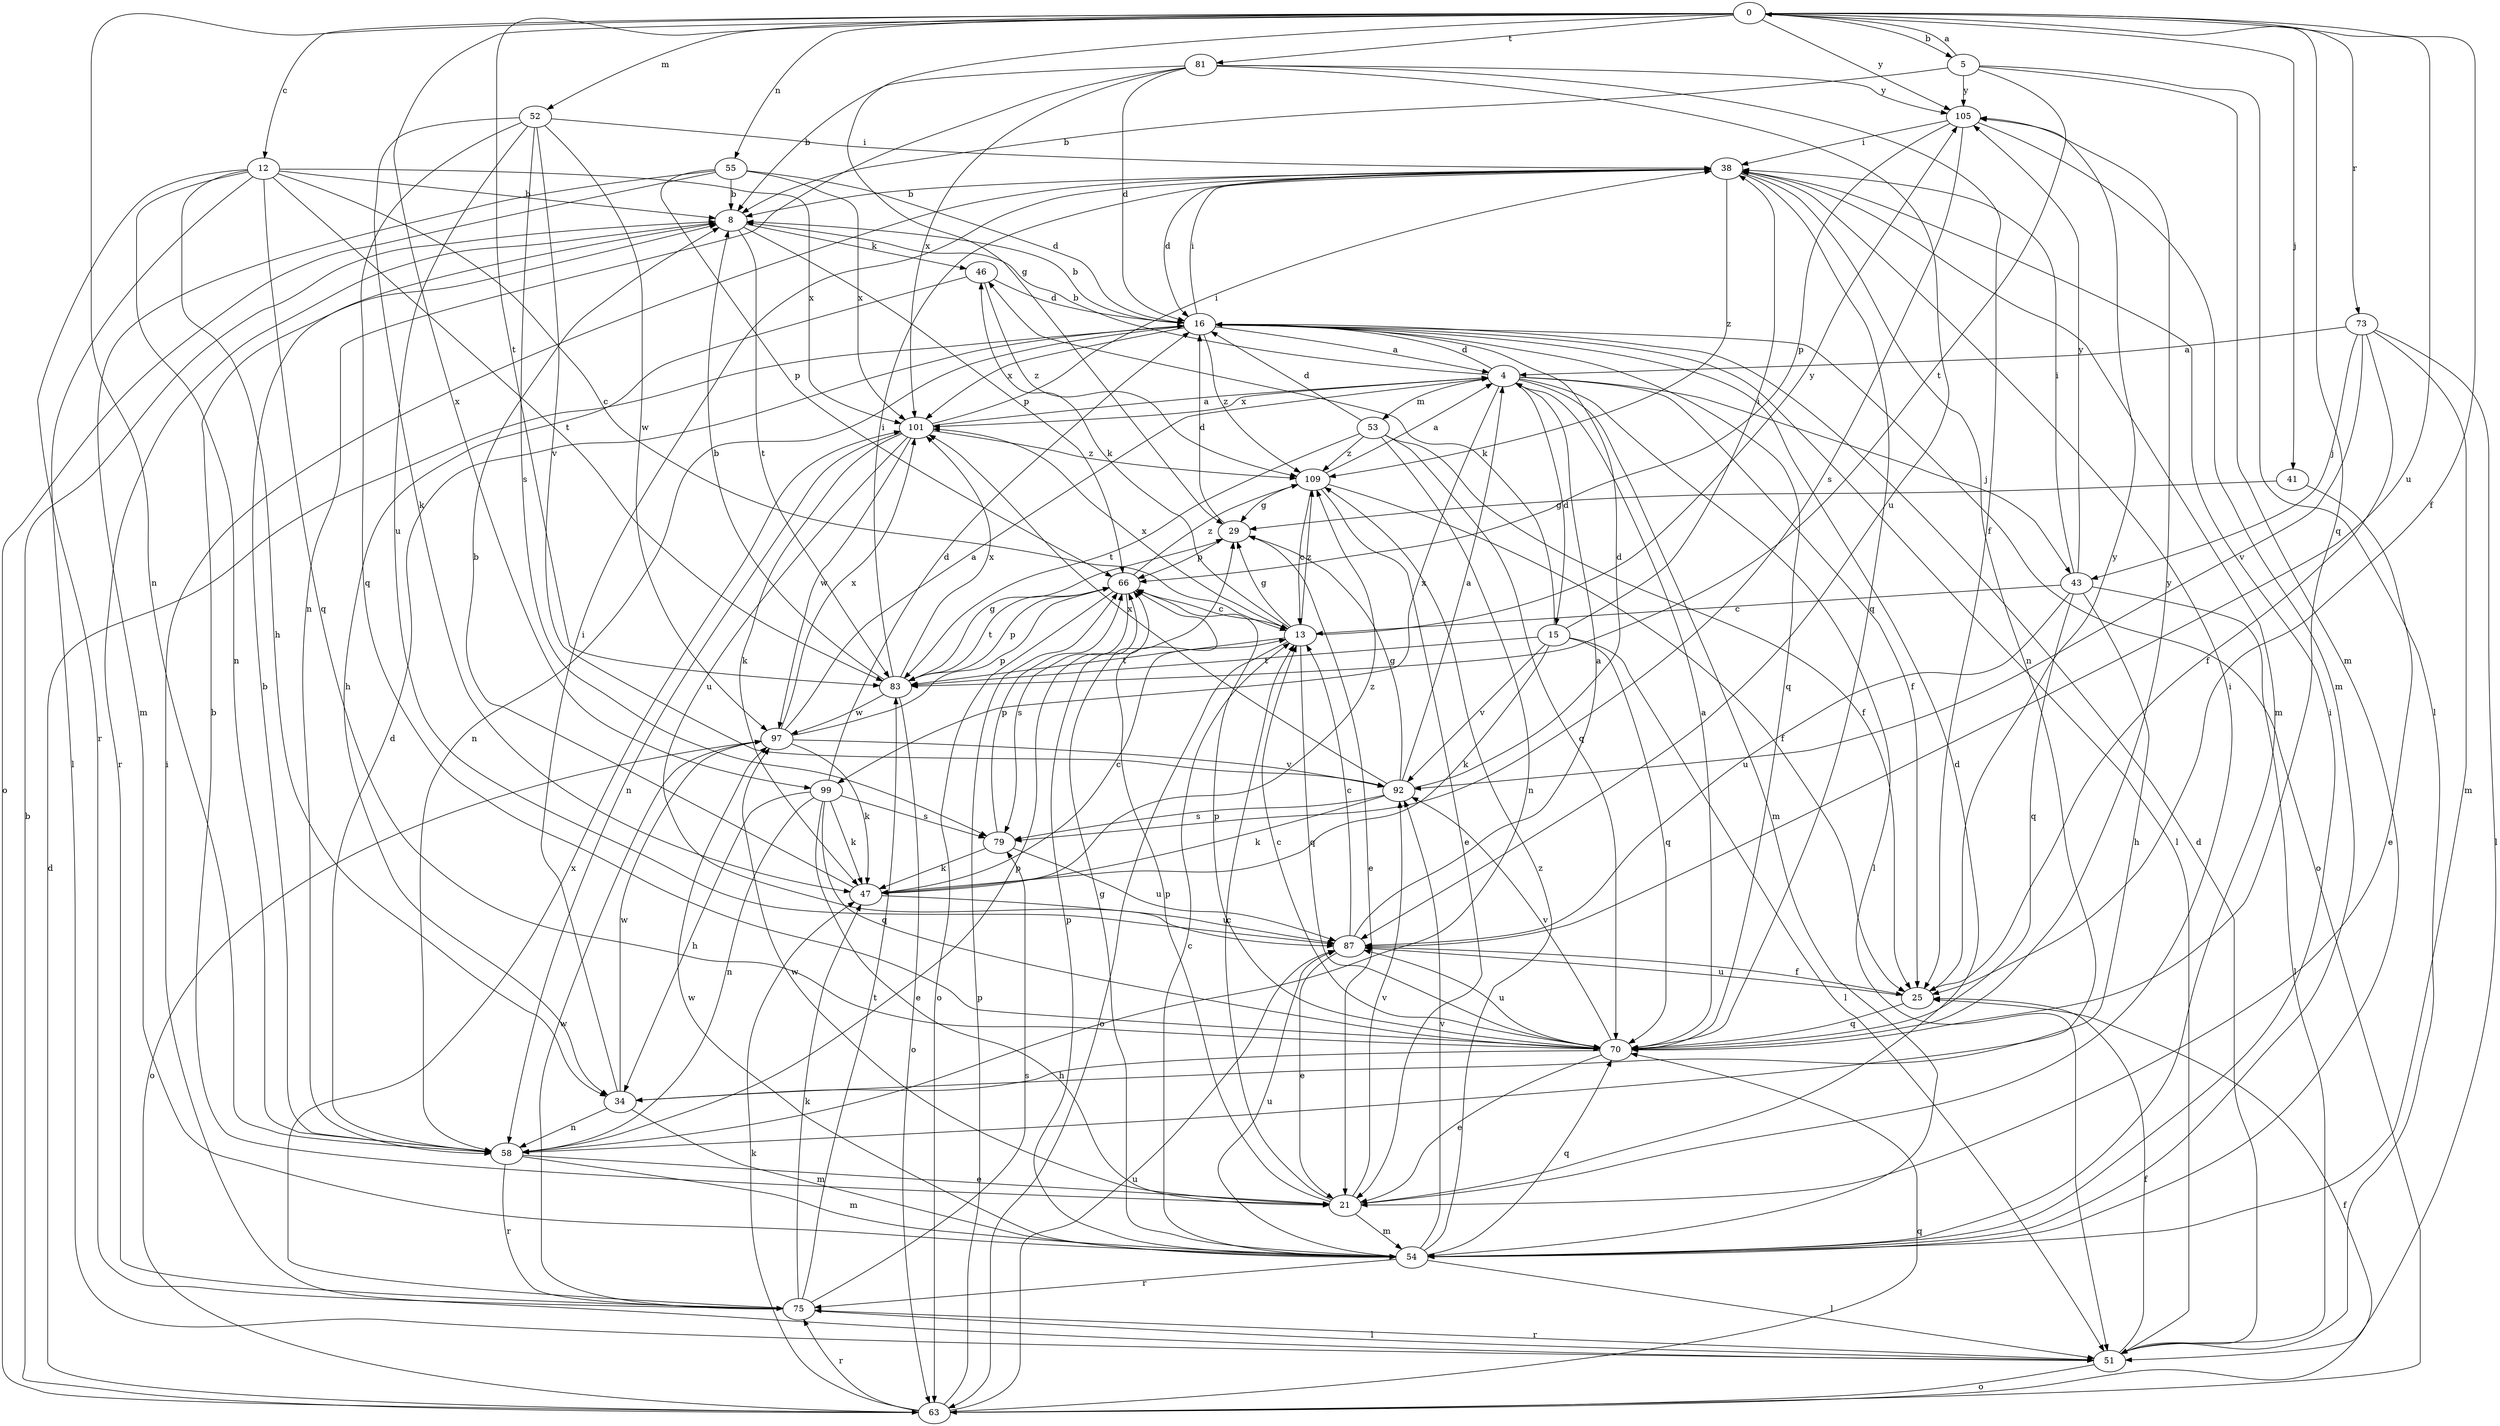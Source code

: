strict digraph  {
0;
4;
5;
8;
12;
13;
15;
16;
21;
25;
29;
34;
38;
41;
43;
46;
47;
51;
52;
53;
54;
55;
58;
63;
66;
70;
73;
75;
79;
81;
83;
87;
92;
97;
99;
101;
105;
109;
0 -> 5  [label=b];
0 -> 12  [label=c];
0 -> 25  [label=f];
0 -> 29  [label=g];
0 -> 41  [label=j];
0 -> 52  [label=m];
0 -> 55  [label=n];
0 -> 58  [label=n];
0 -> 70  [label=q];
0 -> 73  [label=r];
0 -> 81  [label=t];
0 -> 83  [label=t];
0 -> 87  [label=u];
0 -> 99  [label=x];
0 -> 105  [label=y];
4 -> 8  [label=b];
4 -> 15  [label=d];
4 -> 16  [label=d];
4 -> 25  [label=f];
4 -> 43  [label=j];
4 -> 51  [label=l];
4 -> 53  [label=m];
4 -> 54  [label=m];
4 -> 99  [label=x];
4 -> 101  [label=x];
5 -> 0  [label=a];
5 -> 8  [label=b];
5 -> 51  [label=l];
5 -> 54  [label=m];
5 -> 83  [label=t];
5 -> 105  [label=y];
8 -> 46  [label=k];
8 -> 66  [label=p];
8 -> 75  [label=r];
8 -> 83  [label=t];
12 -> 8  [label=b];
12 -> 13  [label=c];
12 -> 34  [label=h];
12 -> 51  [label=l];
12 -> 58  [label=n];
12 -> 70  [label=q];
12 -> 75  [label=r];
12 -> 83  [label=t];
12 -> 101  [label=x];
13 -> 29  [label=g];
13 -> 46  [label=k];
13 -> 63  [label=o];
13 -> 70  [label=q];
13 -> 83  [label=t];
13 -> 101  [label=x];
13 -> 105  [label=y];
13 -> 109  [label=z];
15 -> 38  [label=i];
15 -> 46  [label=k];
15 -> 47  [label=k];
15 -> 51  [label=l];
15 -> 70  [label=q];
15 -> 83  [label=t];
15 -> 92  [label=v];
16 -> 4  [label=a];
16 -> 8  [label=b];
16 -> 38  [label=i];
16 -> 51  [label=l];
16 -> 58  [label=n];
16 -> 63  [label=o];
16 -> 70  [label=q];
16 -> 101  [label=x];
16 -> 109  [label=z];
21 -> 8  [label=b];
21 -> 13  [label=c];
21 -> 16  [label=d];
21 -> 38  [label=i];
21 -> 54  [label=m];
21 -> 66  [label=p];
21 -> 92  [label=v];
21 -> 97  [label=w];
25 -> 70  [label=q];
25 -> 87  [label=u];
25 -> 105  [label=y];
29 -> 16  [label=d];
29 -> 21  [label=e];
29 -> 66  [label=p];
34 -> 38  [label=i];
34 -> 54  [label=m];
34 -> 58  [label=n];
34 -> 97  [label=w];
38 -> 8  [label=b];
38 -> 16  [label=d];
38 -> 54  [label=m];
38 -> 58  [label=n];
38 -> 70  [label=q];
38 -> 109  [label=z];
41 -> 21  [label=e];
41 -> 29  [label=g];
43 -> 13  [label=c];
43 -> 34  [label=h];
43 -> 38  [label=i];
43 -> 51  [label=l];
43 -> 70  [label=q];
43 -> 87  [label=u];
43 -> 105  [label=y];
46 -> 16  [label=d];
46 -> 34  [label=h];
46 -> 109  [label=z];
47 -> 8  [label=b];
47 -> 13  [label=c];
47 -> 87  [label=u];
47 -> 109  [label=z];
51 -> 16  [label=d];
51 -> 25  [label=f];
51 -> 38  [label=i];
51 -> 63  [label=o];
51 -> 75  [label=r];
52 -> 38  [label=i];
52 -> 47  [label=k];
52 -> 70  [label=q];
52 -> 79  [label=s];
52 -> 87  [label=u];
52 -> 92  [label=v];
52 -> 97  [label=w];
53 -> 16  [label=d];
53 -> 25  [label=f];
53 -> 58  [label=n];
53 -> 70  [label=q];
53 -> 83  [label=t];
53 -> 109  [label=z];
54 -> 13  [label=c];
54 -> 29  [label=g];
54 -> 38  [label=i];
54 -> 51  [label=l];
54 -> 66  [label=p];
54 -> 70  [label=q];
54 -> 75  [label=r];
54 -> 87  [label=u];
54 -> 92  [label=v];
54 -> 97  [label=w];
54 -> 109  [label=z];
55 -> 8  [label=b];
55 -> 16  [label=d];
55 -> 54  [label=m];
55 -> 63  [label=o];
55 -> 66  [label=p];
55 -> 101  [label=x];
58 -> 8  [label=b];
58 -> 16  [label=d];
58 -> 21  [label=e];
58 -> 54  [label=m];
58 -> 66  [label=p];
58 -> 75  [label=r];
63 -> 8  [label=b];
63 -> 16  [label=d];
63 -> 25  [label=f];
63 -> 47  [label=k];
63 -> 66  [label=p];
63 -> 70  [label=q];
63 -> 75  [label=r];
63 -> 87  [label=u];
66 -> 13  [label=c];
66 -> 63  [label=o];
66 -> 79  [label=s];
66 -> 83  [label=t];
66 -> 109  [label=z];
70 -> 4  [label=a];
70 -> 13  [label=c];
70 -> 21  [label=e];
70 -> 34  [label=h];
70 -> 66  [label=p];
70 -> 87  [label=u];
70 -> 92  [label=v];
70 -> 105  [label=y];
73 -> 4  [label=a];
73 -> 25  [label=f];
73 -> 43  [label=j];
73 -> 51  [label=l];
73 -> 54  [label=m];
73 -> 92  [label=v];
75 -> 47  [label=k];
75 -> 51  [label=l];
75 -> 79  [label=s];
75 -> 83  [label=t];
75 -> 97  [label=w];
75 -> 101  [label=x];
79 -> 47  [label=k];
79 -> 66  [label=p];
79 -> 87  [label=u];
81 -> 8  [label=b];
81 -> 16  [label=d];
81 -> 25  [label=f];
81 -> 58  [label=n];
81 -> 87  [label=u];
81 -> 101  [label=x];
81 -> 105  [label=y];
83 -> 8  [label=b];
83 -> 29  [label=g];
83 -> 38  [label=i];
83 -> 63  [label=o];
83 -> 66  [label=p];
83 -> 97  [label=w];
83 -> 101  [label=x];
87 -> 4  [label=a];
87 -> 13  [label=c];
87 -> 21  [label=e];
87 -> 25  [label=f];
92 -> 4  [label=a];
92 -> 16  [label=d];
92 -> 29  [label=g];
92 -> 47  [label=k];
92 -> 79  [label=s];
92 -> 101  [label=x];
97 -> 4  [label=a];
97 -> 47  [label=k];
97 -> 63  [label=o];
97 -> 66  [label=p];
97 -> 92  [label=v];
97 -> 101  [label=x];
99 -> 16  [label=d];
99 -> 21  [label=e];
99 -> 34  [label=h];
99 -> 47  [label=k];
99 -> 58  [label=n];
99 -> 70  [label=q];
99 -> 79  [label=s];
101 -> 4  [label=a];
101 -> 38  [label=i];
101 -> 47  [label=k];
101 -> 58  [label=n];
101 -> 87  [label=u];
101 -> 97  [label=w];
101 -> 109  [label=z];
105 -> 38  [label=i];
105 -> 54  [label=m];
105 -> 66  [label=p];
105 -> 79  [label=s];
109 -> 4  [label=a];
109 -> 13  [label=c];
109 -> 21  [label=e];
109 -> 25  [label=f];
109 -> 29  [label=g];
}
